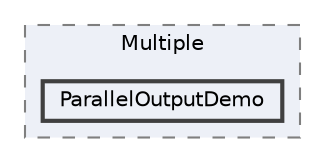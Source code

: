 digraph "/home/runner/work/FastLED/FastLED/examples/Multiple/ParallelOutputDemo"
{
 // INTERACTIVE_SVG=YES
 // LATEX_PDF_SIZE
  bgcolor="transparent";
  edge [fontname=Helvetica,fontsize=10,labelfontname=Helvetica,labelfontsize=10];
  node [fontname=Helvetica,fontsize=10,shape=box,height=0.2,width=0.4];
  compound=true
  subgraph clusterdir_b0ccd010afae1b6736eeed36b0121387 {
    graph [ bgcolor="#edf0f7", pencolor="grey50", label="Multiple", fontname=Helvetica,fontsize=10 style="filled,dashed", URL="dir_b0ccd010afae1b6736eeed36b0121387.html",tooltip=""]
  dir_e2bb19e0d903e444cf02a1eb11fa8f0b [label="ParallelOutputDemo", fillcolor="#edf0f7", color="grey25", style="filled,bold", URL="dir_e2bb19e0d903e444cf02a1eb11fa8f0b.html",tooltip=""];
  }
}

